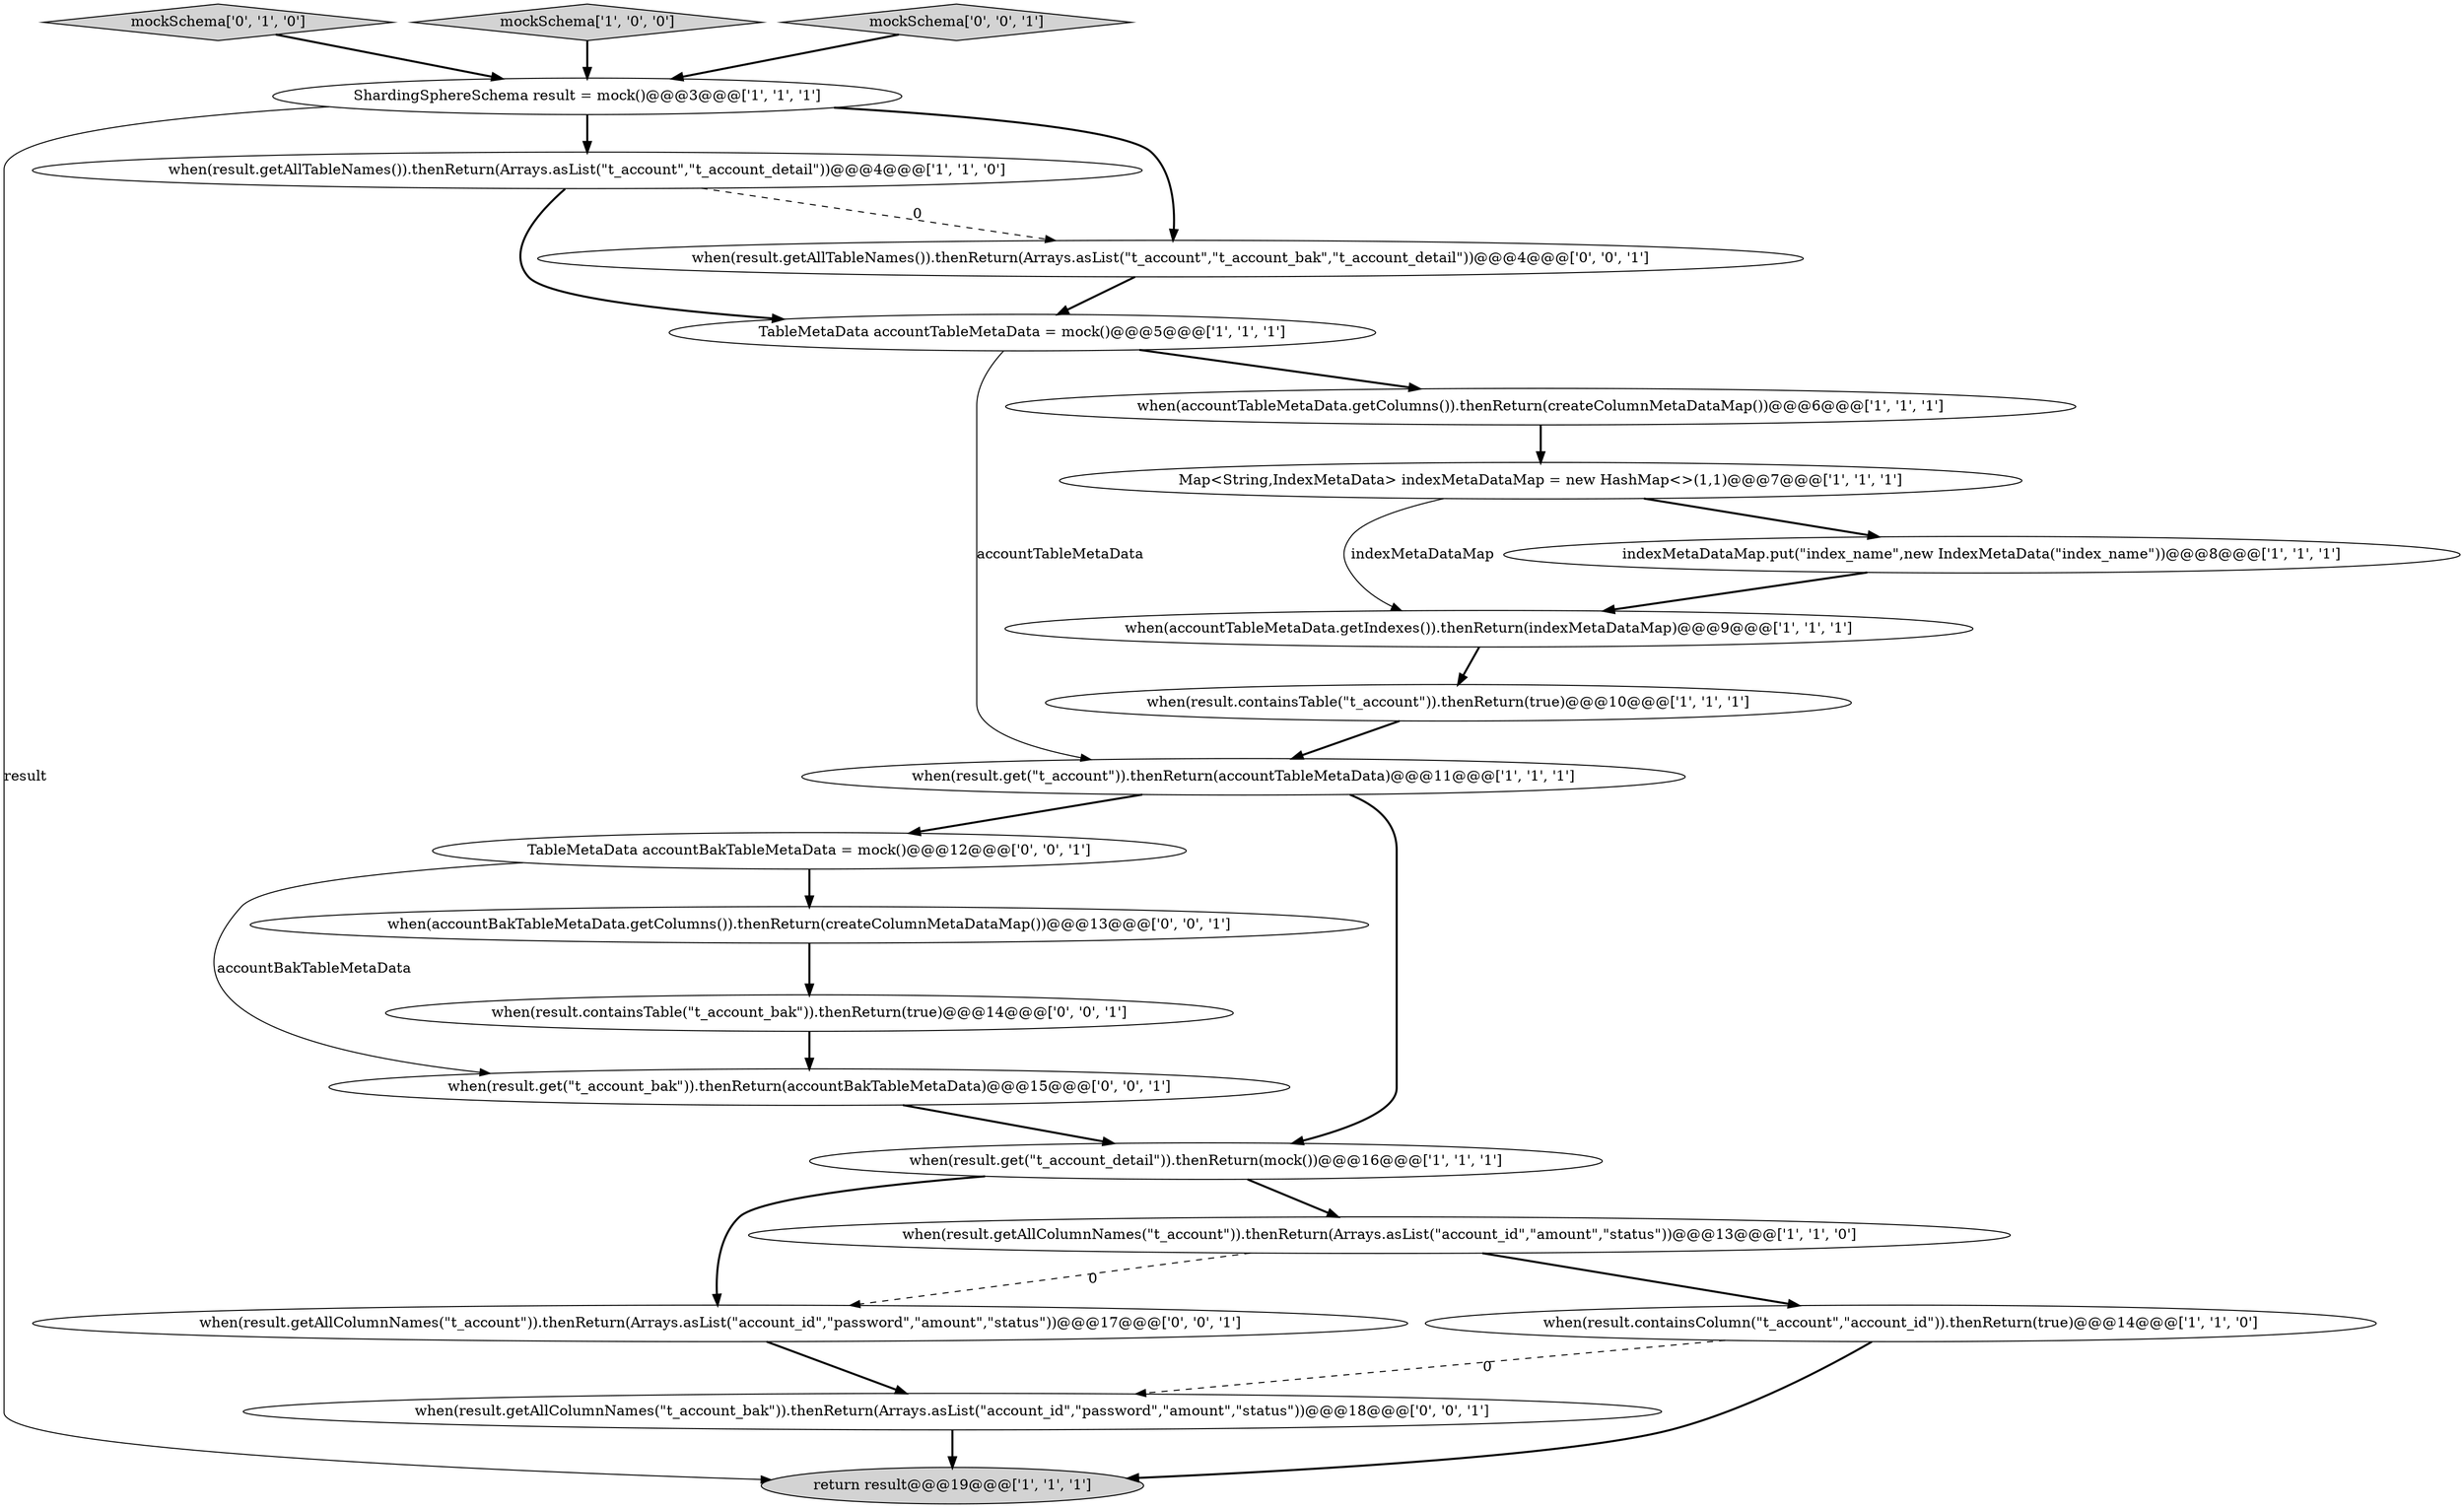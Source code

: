digraph {
20 [style = filled, label = "when(result.containsTable(\"t_account_bak\")).thenReturn(true)@@@14@@@['0', '0', '1']", fillcolor = white, shape = ellipse image = "AAA0AAABBB3BBB"];
11 [style = filled, label = "when(result.containsColumn(\"t_account\",\"account_id\")).thenReturn(true)@@@14@@@['1', '1', '0']", fillcolor = white, shape = ellipse image = "AAA0AAABBB1BBB"];
14 [style = filled, label = "mockSchema['0', '1', '0']", fillcolor = lightgray, shape = diamond image = "AAA0AAABBB2BBB"];
7 [style = filled, label = "when(result.get(\"t_account\")).thenReturn(accountTableMetaData)@@@11@@@['1', '1', '1']", fillcolor = white, shape = ellipse image = "AAA0AAABBB1BBB"];
19 [style = filled, label = "when(accountBakTableMetaData.getColumns()).thenReturn(createColumnMetaDataMap())@@@13@@@['0', '0', '1']", fillcolor = white, shape = ellipse image = "AAA0AAABBB3BBB"];
8 [style = filled, label = "indexMetaDataMap.put(\"index_name\",new IndexMetaData(\"index_name\"))@@@8@@@['1', '1', '1']", fillcolor = white, shape = ellipse image = "AAA0AAABBB1BBB"];
13 [style = filled, label = "when(accountTableMetaData.getIndexes()).thenReturn(indexMetaDataMap)@@@9@@@['1', '1', '1']", fillcolor = white, shape = ellipse image = "AAA0AAABBB1BBB"];
10 [style = filled, label = "mockSchema['1', '0', '0']", fillcolor = lightgray, shape = diamond image = "AAA0AAABBB1BBB"];
5 [style = filled, label = "when(result.getAllColumnNames(\"t_account\")).thenReturn(Arrays.asList(\"account_id\",\"amount\",\"status\"))@@@13@@@['1', '1', '0']", fillcolor = white, shape = ellipse image = "AAA0AAABBB1BBB"];
16 [style = filled, label = "when(result.getAllTableNames()).thenReturn(Arrays.asList(\"t_account\",\"t_account_bak\",\"t_account_detail\"))@@@4@@@['0', '0', '1']", fillcolor = white, shape = ellipse image = "AAA0AAABBB3BBB"];
18 [style = filled, label = "when(result.get(\"t_account_bak\")).thenReturn(accountBakTableMetaData)@@@15@@@['0', '0', '1']", fillcolor = white, shape = ellipse image = "AAA0AAABBB3BBB"];
1 [style = filled, label = "TableMetaData accountTableMetaData = mock()@@@5@@@['1', '1', '1']", fillcolor = white, shape = ellipse image = "AAA0AAABBB1BBB"];
22 [style = filled, label = "when(result.getAllColumnNames(\"t_account_bak\")).thenReturn(Arrays.asList(\"account_id\",\"password\",\"amount\",\"status\"))@@@18@@@['0', '0', '1']", fillcolor = white, shape = ellipse image = "AAA0AAABBB3BBB"];
4 [style = filled, label = "return result@@@19@@@['1', '1', '1']", fillcolor = lightgray, shape = ellipse image = "AAA0AAABBB1BBB"];
12 [style = filled, label = "when(result.getAllTableNames()).thenReturn(Arrays.asList(\"t_account\",\"t_account_detail\"))@@@4@@@['1', '1', '0']", fillcolor = white, shape = ellipse image = "AAA0AAABBB1BBB"];
3 [style = filled, label = "ShardingSphereSchema result = mock()@@@3@@@['1', '1', '1']", fillcolor = white, shape = ellipse image = "AAA0AAABBB1BBB"];
21 [style = filled, label = "TableMetaData accountBakTableMetaData = mock()@@@12@@@['0', '0', '1']", fillcolor = white, shape = ellipse image = "AAA0AAABBB3BBB"];
0 [style = filled, label = "when(accountTableMetaData.getColumns()).thenReturn(createColumnMetaDataMap())@@@6@@@['1', '1', '1']", fillcolor = white, shape = ellipse image = "AAA0AAABBB1BBB"];
6 [style = filled, label = "when(result.containsTable(\"t_account\")).thenReturn(true)@@@10@@@['1', '1', '1']", fillcolor = white, shape = ellipse image = "AAA0AAABBB1BBB"];
17 [style = filled, label = "when(result.getAllColumnNames(\"t_account\")).thenReturn(Arrays.asList(\"account_id\",\"password\",\"amount\",\"status\"))@@@17@@@['0', '0', '1']", fillcolor = white, shape = ellipse image = "AAA0AAABBB3BBB"];
9 [style = filled, label = "when(result.get(\"t_account_detail\")).thenReturn(mock())@@@16@@@['1', '1', '1']", fillcolor = white, shape = ellipse image = "AAA0AAABBB1BBB"];
2 [style = filled, label = "Map<String,IndexMetaData> indexMetaDataMap = new HashMap<>(1,1)@@@7@@@['1', '1', '1']", fillcolor = white, shape = ellipse image = "AAA0AAABBB1BBB"];
15 [style = filled, label = "mockSchema['0', '0', '1']", fillcolor = lightgray, shape = diamond image = "AAA0AAABBB3BBB"];
14->3 [style = bold, label=""];
21->18 [style = solid, label="accountBakTableMetaData"];
21->19 [style = bold, label=""];
12->16 [style = dashed, label="0"];
19->20 [style = bold, label=""];
11->4 [style = bold, label=""];
0->2 [style = bold, label=""];
11->22 [style = dashed, label="0"];
10->3 [style = bold, label=""];
9->17 [style = bold, label=""];
1->0 [style = bold, label=""];
3->12 [style = bold, label=""];
3->16 [style = bold, label=""];
17->22 [style = bold, label=""];
15->3 [style = bold, label=""];
12->1 [style = bold, label=""];
22->4 [style = bold, label=""];
7->9 [style = bold, label=""];
20->18 [style = bold, label=""];
2->13 [style = solid, label="indexMetaDataMap"];
1->7 [style = solid, label="accountTableMetaData"];
5->17 [style = dashed, label="0"];
16->1 [style = bold, label=""];
18->9 [style = bold, label=""];
9->5 [style = bold, label=""];
7->21 [style = bold, label=""];
5->11 [style = bold, label=""];
13->6 [style = bold, label=""];
6->7 [style = bold, label=""];
3->4 [style = solid, label="result"];
8->13 [style = bold, label=""];
2->8 [style = bold, label=""];
}
